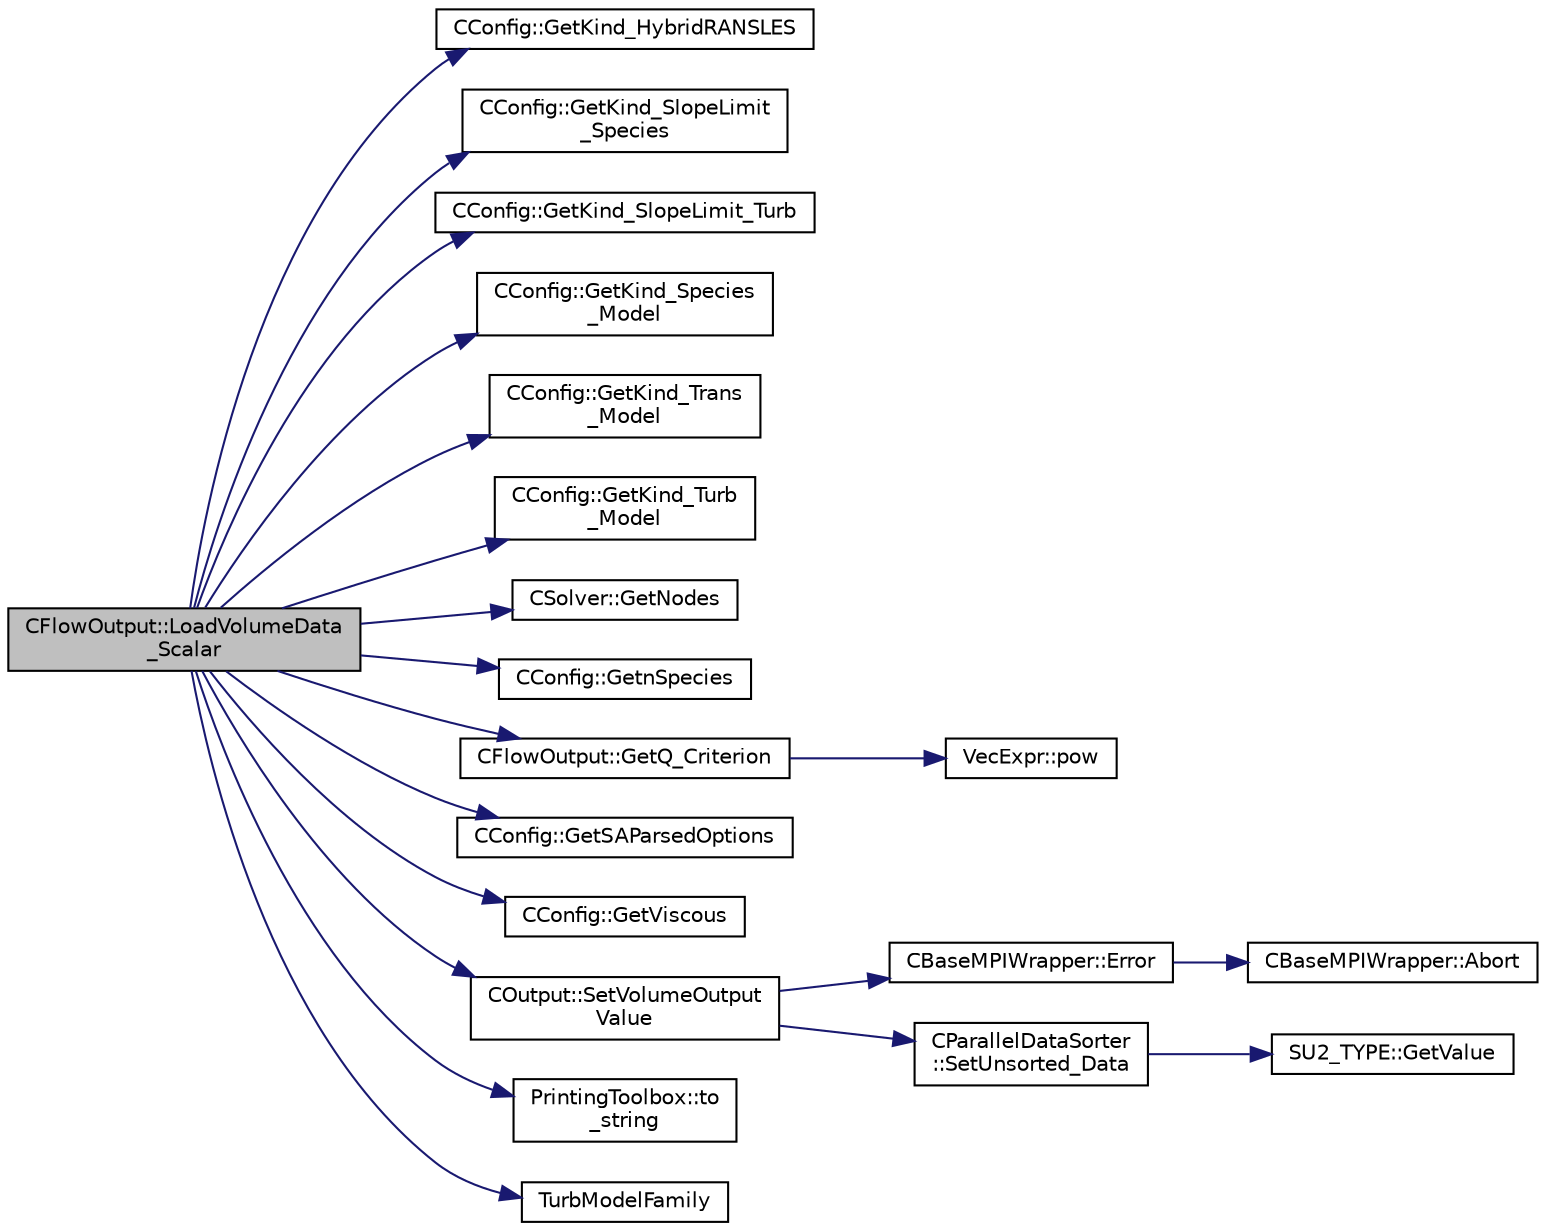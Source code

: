 digraph "CFlowOutput::LoadVolumeData_Scalar"
{
 // LATEX_PDF_SIZE
  edge [fontname="Helvetica",fontsize="10",labelfontname="Helvetica",labelfontsize="10"];
  node [fontname="Helvetica",fontsize="10",shape=record];
  rankdir="LR";
  Node1 [label="CFlowOutput::LoadVolumeData\l_Scalar",height=0.2,width=0.4,color="black", fillcolor="grey75", style="filled", fontcolor="black",tooltip="Set all scalar (turbulence/species) volume field values for a point."];
  Node1 -> Node2 [color="midnightblue",fontsize="10",style="solid",fontname="Helvetica"];
  Node2 [label="CConfig::GetKind_HybridRANSLES",height=0.2,width=0.4,color="black", fillcolor="white", style="filled",URL="$classCConfig.html#abfd9da622a435f924a30a08d349f304d",tooltip="Get the Kind of Hybrid RANS/LES."];
  Node1 -> Node3 [color="midnightblue",fontsize="10",style="solid",fontname="Helvetica"];
  Node3 [label="CConfig::GetKind_SlopeLimit\l_Species",height=0.2,width=0.4,color="black", fillcolor="white", style="filled",URL="$classCConfig.html#a8ed4ce568c77df39bb34eb8a38f0b492",tooltip="Get the method for limiting the spatial gradients."];
  Node1 -> Node4 [color="midnightblue",fontsize="10",style="solid",fontname="Helvetica"];
  Node4 [label="CConfig::GetKind_SlopeLimit_Turb",height=0.2,width=0.4,color="black", fillcolor="white", style="filled",URL="$classCConfig.html#ae48c8f498b3a751dacaefc364ed4f122",tooltip="Get the method for limiting the spatial gradients."];
  Node1 -> Node5 [color="midnightblue",fontsize="10",style="solid",fontname="Helvetica"];
  Node5 [label="CConfig::GetKind_Species\l_Model",height=0.2,width=0.4,color="black", fillcolor="white", style="filled",URL="$classCConfig.html#a7416428b6139fe85180e5e8d190506aa",tooltip="Get the kind of the species model."];
  Node1 -> Node6 [color="midnightblue",fontsize="10",style="solid",fontname="Helvetica"];
  Node6 [label="CConfig::GetKind_Trans\l_Model",height=0.2,width=0.4,color="black", fillcolor="white", style="filled",URL="$classCConfig.html#aa3491085ca1a0997d8fb58698bb64fb6",tooltip="Get the kind of the transition model."];
  Node1 -> Node7 [color="midnightblue",fontsize="10",style="solid",fontname="Helvetica"];
  Node7 [label="CConfig::GetKind_Turb\l_Model",height=0.2,width=0.4,color="black", fillcolor="white", style="filled",URL="$classCConfig.html#a42cf888b42ce34079b2e3987bbf147dd",tooltip="Get the kind of the turbulence model."];
  Node1 -> Node8 [color="midnightblue",fontsize="10",style="solid",fontname="Helvetica"];
  Node8 [label="CSolver::GetNodes",height=0.2,width=0.4,color="black", fillcolor="white", style="filled",URL="$classCSolver.html#af3198e52a2ea377bb765647b5e697197",tooltip="Allow outside access to the nodes of the solver, containing conservatives, primitives,..."];
  Node1 -> Node9 [color="midnightblue",fontsize="10",style="solid",fontname="Helvetica"];
  Node9 [label="CConfig::GetnSpecies",height=0.2,width=0.4,color="black", fillcolor="white", style="filled",URL="$classCConfig.html#acca4077dbb4f00718adc5e831b561927",tooltip="Provides the number of species present in the gas mixture."];
  Node1 -> Node10 [color="midnightblue",fontsize="10",style="solid",fontname="Helvetica"];
  Node10 [label="CFlowOutput::GetQ_Criterion",height=0.2,width=0.4,color="black", fillcolor="white", style="filled",URL="$classCFlowOutput.html#a6242f0f9598e9261edb8a9c49fe29a41",tooltip="Compute value of the Q criteration for vortex idenfitication."];
  Node10 -> Node11 [color="midnightblue",fontsize="10",style="solid",fontname="Helvetica"];
  Node11 [label="VecExpr::pow",height=0.2,width=0.4,color="black", fillcolor="white", style="filled",URL="$group__VecExpr.html#ga7fb255e1f2a1773d3cc6ff7bee1aadd2",tooltip=" "];
  Node1 -> Node12 [color="midnightblue",fontsize="10",style="solid",fontname="Helvetica"];
  Node12 [label="CConfig::GetSAParsedOptions",height=0.2,width=0.4,color="black", fillcolor="white", style="filled",URL="$classCConfig.html#a66aa27cc745f1c7328987376dbd6788d",tooltip="Get parsed SA option data structure."];
  Node1 -> Node13 [color="midnightblue",fontsize="10",style="solid",fontname="Helvetica"];
  Node13 [label="CConfig::GetViscous",height=0.2,width=0.4,color="black", fillcolor="white", style="filled",URL="$classCConfig.html#ad59acb5f80aaddccaa0f2f5bef3e3e78",tooltip="Determines if problem is viscous."];
  Node1 -> Node14 [color="midnightblue",fontsize="10",style="solid",fontname="Helvetica"];
  Node14 [label="COutput::SetVolumeOutput\lValue",height=0.2,width=0.4,color="black", fillcolor="white", style="filled",URL="$classCOutput.html#a4a1f51fb07438c871f3f2d6c21daf9c6",tooltip="Set the value of a volume output field."];
  Node14 -> Node15 [color="midnightblue",fontsize="10",style="solid",fontname="Helvetica"];
  Node15 [label="CBaseMPIWrapper::Error",height=0.2,width=0.4,color="black", fillcolor="white", style="filled",URL="$classCBaseMPIWrapper.html#a04457c47629bda56704e6a8804833eeb",tooltip=" "];
  Node15 -> Node16 [color="midnightblue",fontsize="10",style="solid",fontname="Helvetica"];
  Node16 [label="CBaseMPIWrapper::Abort",height=0.2,width=0.4,color="black", fillcolor="white", style="filled",URL="$classCBaseMPIWrapper.html#af7297d861dca86b45cf561b6ab642e8f",tooltip=" "];
  Node14 -> Node17 [color="midnightblue",fontsize="10",style="solid",fontname="Helvetica"];
  Node17 [label="CParallelDataSorter\l::SetUnsorted_Data",height=0.2,width=0.4,color="black", fillcolor="white", style="filled",URL="$classCParallelDataSorter.html#a39d39c9fa273f200c9c712dca1db81a3",tooltip="Set the value of a specific field at a point. ::PrepareSendBuffers must be called before using this f..."];
  Node17 -> Node18 [color="midnightblue",fontsize="10",style="solid",fontname="Helvetica"];
  Node18 [label="SU2_TYPE::GetValue",height=0.2,width=0.4,color="black", fillcolor="white", style="filled",URL="$namespaceSU2__TYPE.html#adf52a59d6f4e578f7915ec9abbf7cb22",tooltip="Get the (primitive) value of the datatype (needs to be specialized for active types)."];
  Node1 -> Node19 [color="midnightblue",fontsize="10",style="solid",fontname="Helvetica"];
  Node19 [label="PrintingToolbox::to\l_string",height=0.2,width=0.4,color="black", fillcolor="white", style="filled",URL="$namespacePrintingToolbox.html#a382f3911ccba468c241c530ae0c78b63",tooltip=" "];
  Node1 -> Node20 [color="midnightblue",fontsize="10",style="solid",fontname="Helvetica"];
  Node20 [label="TurbModelFamily",height=0.2,width=0.4,color="black", fillcolor="white", style="filled",URL="$option__structure_8hpp.html#acee0f471c4a6420e3aea11c08e6bd980",tooltip="Associate turb models with their family."];
}
